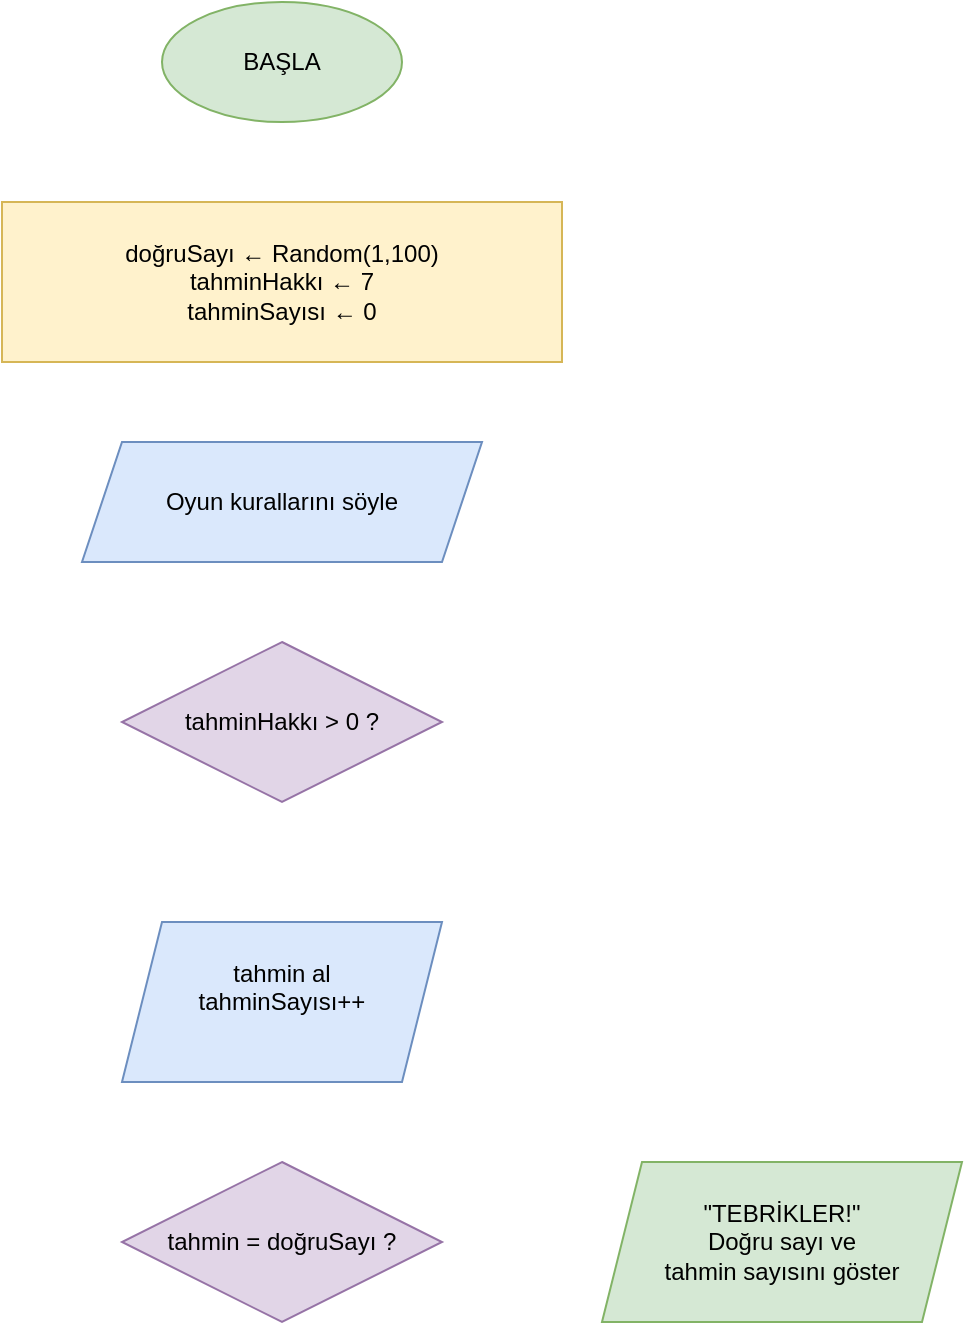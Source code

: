 <mxfile version="22.0.0">
  <diagram name="Sayı Tahmin Oyunu" id="flowchart">
    <mxGraphModel dx="1422" dy="1400" grid="1" gridSize="10" guides="1" tooltips="1" connect="1" arrows="1" fold="1" page="1" pageScale="1" pageWidth="827" pageHeight="1169" math="0" shadow="0">
      <root>
        <mxCell id="0"/>
        <mxCell id="1" parent="0"/>
        
        <!-- BAŞLA -->
        <mxCell id="start" value="BAŞLA" style="ellipse;whiteSpace=wrap;html=1;fillColor=#d5e8d4;strokeColor=#82b366;" vertex="1" parent="1">
          <mxGeometry x="360" y="40" width="120" height="60" as="geometry"/>
        </mxCell>
        
        <!-- Rastgele sayı üret ve başlangıç -->
        <mxCell id="init" value="doğruSayı ← Random(1,100)&#xa;tahminHakkı ← 7&#xa;tahminSayısı ← 0" style="rounded=0;whiteSpace=wrap;html=1;fillColor=#fff2cc;strokeColor=#d6b656;" vertex="1" parent="1">
          <mxGeometry x="280" y="140" width="280" height="80" as="geometry"/>
        </mxCell>
        
        <!-- Oyun kuralları -->
        <mxCell id="rules" value="Oyun kurallarını söyle" style="shape=parallelogram;perimeter=parallelogramPerimeter;whiteSpace=wrap;html=1;fixedSize=1;fillColor=#dae8fc;strokeColor=#6c8ebf;" vertex="1" parent="1">
          <mxGeometry x="320" y="260" width="200" height="60" as="geometry"/>
        </mxCell>
        
        <!-- Hak kontrolü -->
        <mxCell id="check_chances" value="tahminHakkı > 0 ?" style="rhombus;whiteSpace=wrap;html=1;fillColor=#e1d5e7;strokeColor=#9673a6;" vertex="1" parent="1">
          <mxGeometry x="340" y="360" width="160" height="80" as="geometry"/>
        </mxCell>
        
        <!-- Tahmin al -->
        <mxCell id="get_guess" value="tahmin al&#xa;tahminSayısı++&#xa;" style="shape=parallelogram;perimeter=parallelogramPerimeter;whiteSpace=wrap;html=1;fixedSize=1;fillColor=#dae8fc;strokeColor=#6c8ebf;" vertex="1" parent="1">
          <mxGeometry x="340" y="500" width="160" height="80" as="geometry"/>
        </mxCell>
        
        <!-- Tahmin kontrolü -->
        <mxCell id="check_guess" value="tahmin = doğruSayı ?" style="rhombus;whiteSpace=wrap;html=1;fillColor=#e1d5e7;strokeColor=#9673a6;" vertex="1" parent="1">
          <mxGeometry x="340" y="620" width="160" height="80" as="geometry"/>
        </mxCell>
        
        <!-- Doğru tahmin -->
        <mxCell id="correct" value="&quot;TEBRİKLER!&quot;&#xa;Doğru sayı ve&#xa;tahmin sayısını göster" style="shape=parallelogram;perimeter=parallelogramPerimeter;whiteSpace=wrap;html=1;fixedSize=1;fillColor=#d5e8d4;strokeColor=#82b366;" vertex="1" parent="1">
          <mxGeometry x="580" y="620" width="180" height="80" as="geometry"/>
        </mxCell>
        
        <!-- Tahmin karşılaştırması -->
        <mxCell id="compare" value="tahmin < doğruSayı ?" style="rhombus;whiteSpace=wrap;html=1;fillColor=#e1d5e7;strokeColor=#9673a6;" vertex="1" parent="1">
          <mxGeometry x="340" y="760" width="160" height="80" as="geometry"/>
        </mxCell>
        
        <!-- Büyük sayı -->
        <mxCell id="bigger" value="&quot;Daha BÜYÜK&quot;" style="shape=parallelogram;perimeter=parallelogramPerimeter;whiteSpace=wrap;html=1;fixedSize=1;fillColor=#ffe6cc;strokeColor=#d79b00;" vertex="1" parent="1">
          <mxGeometry x="180" y="770" width="120" height="60" as="geometry"/>
        </mxCell>
        
        <!-- Küçük sayı -->
        <mxCell id="smaller" value="&quot;Daha KÜÇÜK&quot;" style="shape=parallelogram;perimeter=parallelogramPerimeter;whiteSpace=wrap;html=1;fixedSize=1;fillColor=#ffe6cc;strokeColor=#d79b00;" vertex="1" parent="1">
          <mxGeometry x="540" y="770" width="120" height="60" as="geometry"/>
        </mxCell>
        
        <!-- Hak azalt -->
        <mxCell id="decrease_chance" value="tahminHakkı--&#xa;Kalan hakkı göster" style="rounded=0;whiteSpace=wrap;html=1;fillColor=#f8cecc;strokeColor=#b85450;" vertex="1" parent="1">
          <mxGeometry x="320" y="900" width="200" height="60" as="geometry"/>
        </mxCell>
        
        <!-- Oyun bitti -->
        <mxCell id="game_over" value="&quot;Oyun bitti!&quot;&#xa;Doğru sayıyı göster" style="shape=parallelogram;perimeter=parallelogramPerimeter;whiteSpace=wrap;html=1;fixedSize=1;fillColor=#f8cecc;strokeColor=#b85450;" vertex="1" parent="1">
          <mxGeometry x="100" y="370" width="160" height="80" as="geometry"/>
        </mxCell>
        
        <!-- BITIR -->
        <mxCell id="end" value="BITIR" style="ellipse;whiteSpace=wrap;html=1;fillColor=#f8cecc;strokeColor=#b85450;" vertex="1" parent="1">
          <mxGeometry x="360" y="1040" width="120" height="60" as="geometry"/>
        </mxCell>
        
        <!-- Connections -->
        <mxCell id="edge1" edge="1" parent="1" source="start" target="init">
          <mxGeometry relative="1" as="geometry"/>
        </mxCell>
        <mxCell id="edge2" edge="1" parent="1" source="init" target="rules">
          <mxGeometry relative="1" as="geometry"/>
        </mxCell>
        <mxCell id="edge3" edge="1" parent="1" source="rules" target="check_chances">
          <mxGeometry relative="1" as="geometry"/>
        </mxCell>
        <mxCell id="edge4" edge="1" parent="1" source="check_chances" target="get_guess">
          <mxGeometry relative="1" as="geometry"/>
          <mxCell id="labelYes1" value="EVET" style="edgeLabel;html=1;align=center;verticalAlign=middle;" vertex="1" connectable="0" parent="edge4">
            <mxGeometry relative="1" as="geometry"/>
          </mxCell>
        </mxCell>
        <mxCell id="edge5" edge="1" parent="1" source="check_chances" target="game_over">
          <mxGeometry relative="1" as="geometry"/>
          <mxCell id="labelNo1" value="HAYIR" style="edgeLabel;html=1;align=center;verticalAlign=middle;" vertex="1" connectable="0" parent="edge5">
            <mxGeometry relative="1" as="geometry"/>
          </mxCell>
        </mxCell>
        <mxCell id="edge6" edge="1" parent="1" source="get_guess" target="check_guess">
          <mxGeometry relative="1" as="geometry"/>
        </mxCell>
        <mxCell id="edge7" edge="1" parent="1" source="check_guess" target="correct">
          <mxGeometry relative="1" as="geometry"/>
          <mxCell id="labelYes2" value="EVET" style="edgeLabel;html=1;align=center;verticalAlign=middle;" vertex="1" connectable="0" parent="edge7">
            <mxGeometry relative="1" as="geometry"/>
          </mxCell>
        </mxCell>
        <mxCell id="edge8" edge="1" parent="1" source="check_guess" target="compare">
          <mxGeometry relative="1" as="geometry"/>
          <mxCell id="labelNo2" value="HAYIR" style="edgeLabel;html=1;align=center;verticalAlign=middle;" vertex="1" connectable="0" parent="edge8">
            <mxGeometry relative="1" as="geometry"/>
          </mxCell>
        </mxCell>
        <mxCell id="edge9" edge="1" parent="1" source="compare" target="bigger">
          <mxGeometry relative="1" as="geometry"/>
          <mxCell id="labelYes3" value="EVET" style="edgeLabel;html=1;align=center;verticalAlign=middle;" vertex="1" connectable="0" parent="edge9">
            <mxGeometry relative="1" as="geometry"/>
          </mxCell>
        </mxCell>
        <mxCell id="edge10" edge="1" parent="1" source="compare" target="smaller">
          <mxGeometry relative="1" as="geometry"/>
          <mxCell id="labelNo3" value="HAYIR" style="edgeLabel;html=1;align=center;verticalAlign=middle;" vertex="1" connectable="0" parent="edge10">
            <mxGeometry relative="1" as="geometry"/>
          </mxCell>
        </mxCell>
        <mxCell id="edge11" edge="1" parent="1" source="bigger" target="decrease_chance">
          <mxGeometry relative="1" as="geometry"/>
        </mxCell>
        <mxCell id="edge12" edge="1" parent="1" source="smaller" target="decrease_chance">
          <mxGeometry relative="1" as="geometry"/>
        </mxCell>
        <mxCell id="edge13" edge="1" parent="1" source="decrease_chance" target="check_chances">
          <mxGeometry relative="1" as="geometry">
            <Array as="points">
              <mxPoint x="200" y="930"/>
              <mxPoint x="200" y="400"/>
            </Array>
          </mxGeometry>
        </mxCell>
        <mxCell id="edge14" edge="1" parent="1" source="correct" target="end">
          <mxGeometry relative="1" as="geometry"/>
        </mxCell>
        <mxCell id="edge15" edge="1" parent="1" source="game_over" target="end">
          <mxGeometry relative="1" as="geometry"/>
        </mxCell>
        
      </root>
    </mxGraphModel>
  </diagram>
</mxfile>
